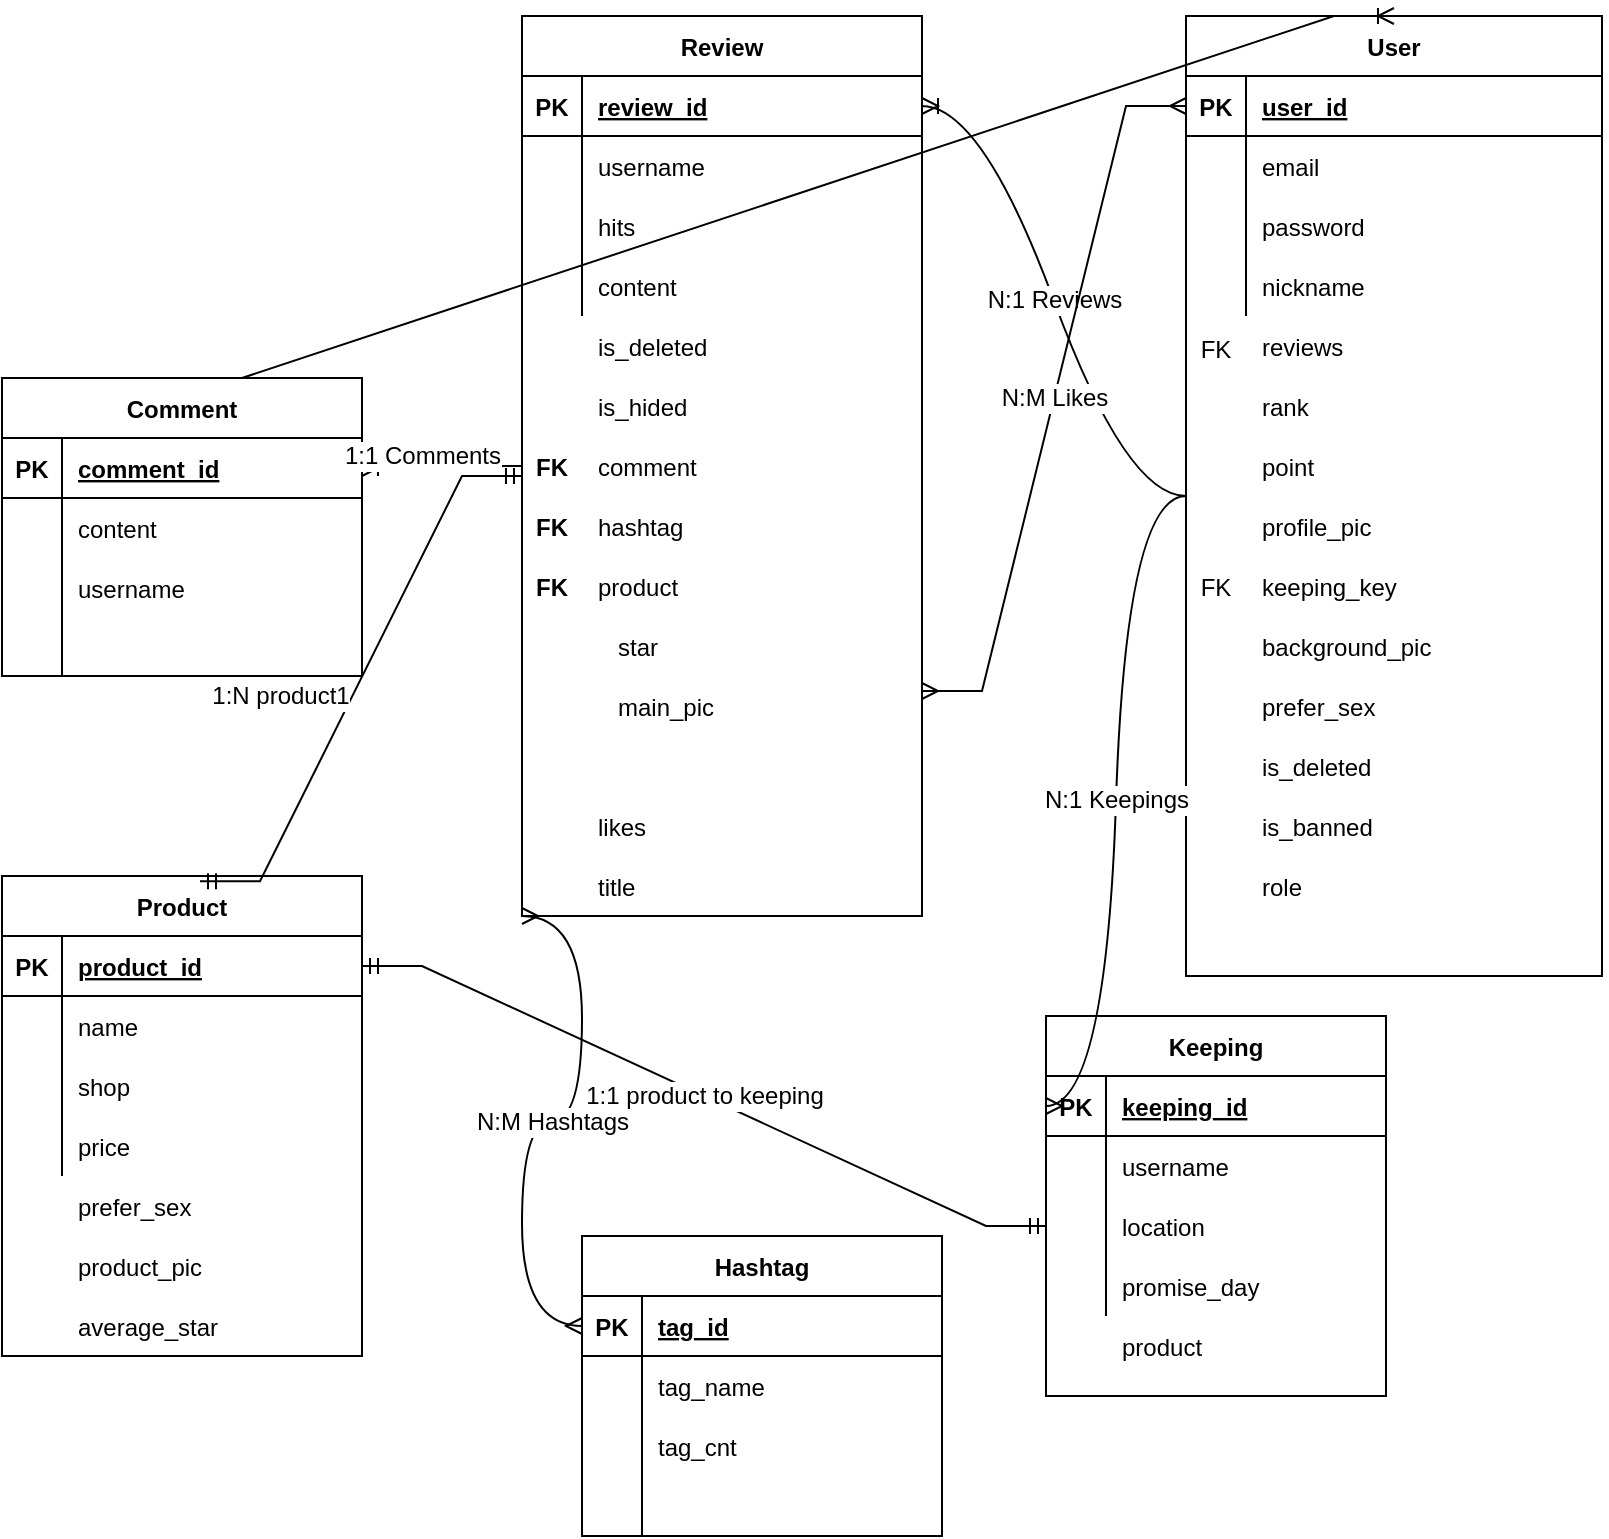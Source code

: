 <mxfile version="20.3.0" type="device"><diagram id="R2lEEEUBdFMjLlhIrx00" name="Page-1"><mxGraphModel dx="1257" dy="979" grid="1" gridSize="10" guides="1" tooltips="1" connect="1" arrows="1" fold="1" page="1" pageScale="1" pageWidth="850" pageHeight="1100" math="0" shadow="0" extFonts="Permanent Marker^https://fonts.googleapis.com/css?family=Permanent+Marker"><root><mxCell id="0"/><mxCell id="1" parent="0"/><mxCell id="jhBXk1g3K_tyxPMqDWU8-14" value="User" style="shape=table;startSize=30;container=1;collapsible=1;childLayout=tableLayout;fixedRows=1;rowLines=0;fontStyle=1;align=center;resizeLast=1;" parent="1" vertex="1"><mxGeometry x="622" y="80" width="208" height="480" as="geometry"/></mxCell><mxCell id="jhBXk1g3K_tyxPMqDWU8-15" value="" style="shape=tableRow;horizontal=0;startSize=0;swimlaneHead=0;swimlaneBody=0;fillColor=none;collapsible=0;dropTarget=0;points=[[0,0.5],[1,0.5]];portConstraint=eastwest;top=0;left=0;right=0;bottom=1;" parent="jhBXk1g3K_tyxPMqDWU8-14" vertex="1"><mxGeometry y="30" width="208" height="30" as="geometry"/></mxCell><mxCell id="jhBXk1g3K_tyxPMqDWU8-16" value="PK" style="shape=partialRectangle;connectable=0;fillColor=none;top=0;left=0;bottom=0;right=0;fontStyle=1;overflow=hidden;" parent="jhBXk1g3K_tyxPMqDWU8-15" vertex="1"><mxGeometry width="30" height="30" as="geometry"><mxRectangle width="30" height="30" as="alternateBounds"/></mxGeometry></mxCell><mxCell id="jhBXk1g3K_tyxPMqDWU8-17" value="user_id" style="shape=partialRectangle;connectable=0;fillColor=none;top=0;left=0;bottom=0;right=0;align=left;spacingLeft=6;fontStyle=5;overflow=hidden;" parent="jhBXk1g3K_tyxPMqDWU8-15" vertex="1"><mxGeometry x="30" width="178" height="30" as="geometry"><mxRectangle width="178" height="30" as="alternateBounds"/></mxGeometry></mxCell><mxCell id="jhBXk1g3K_tyxPMqDWU8-18" value="" style="shape=tableRow;horizontal=0;startSize=0;swimlaneHead=0;swimlaneBody=0;fillColor=none;collapsible=0;dropTarget=0;points=[[0,0.5],[1,0.5]];portConstraint=eastwest;top=0;left=0;right=0;bottom=0;" parent="jhBXk1g3K_tyxPMqDWU8-14" vertex="1"><mxGeometry y="60" width="208" height="30" as="geometry"/></mxCell><mxCell id="jhBXk1g3K_tyxPMqDWU8-19" value="" style="shape=partialRectangle;connectable=0;fillColor=none;top=0;left=0;bottom=0;right=0;editable=1;overflow=hidden;" parent="jhBXk1g3K_tyxPMqDWU8-18" vertex="1"><mxGeometry width="30" height="30" as="geometry"><mxRectangle width="30" height="30" as="alternateBounds"/></mxGeometry></mxCell><mxCell id="jhBXk1g3K_tyxPMqDWU8-20" value="email" style="shape=partialRectangle;connectable=0;fillColor=none;top=0;left=0;bottom=0;right=0;align=left;spacingLeft=6;overflow=hidden;" parent="jhBXk1g3K_tyxPMqDWU8-18" vertex="1"><mxGeometry x="30" width="178" height="30" as="geometry"><mxRectangle width="178" height="30" as="alternateBounds"/></mxGeometry></mxCell><mxCell id="jhBXk1g3K_tyxPMqDWU8-21" value="" style="shape=tableRow;horizontal=0;startSize=0;swimlaneHead=0;swimlaneBody=0;fillColor=none;collapsible=0;dropTarget=0;points=[[0,0.5],[1,0.5]];portConstraint=eastwest;top=0;left=0;right=0;bottom=0;" parent="jhBXk1g3K_tyxPMqDWU8-14" vertex="1"><mxGeometry y="90" width="208" height="30" as="geometry"/></mxCell><mxCell id="jhBXk1g3K_tyxPMqDWU8-22" value="" style="shape=partialRectangle;connectable=0;fillColor=none;top=0;left=0;bottom=0;right=0;editable=1;overflow=hidden;" parent="jhBXk1g3K_tyxPMqDWU8-21" vertex="1"><mxGeometry width="30" height="30" as="geometry"><mxRectangle width="30" height="30" as="alternateBounds"/></mxGeometry></mxCell><mxCell id="jhBXk1g3K_tyxPMqDWU8-23" value="password" style="shape=partialRectangle;connectable=0;fillColor=none;top=0;left=0;bottom=0;right=0;align=left;spacingLeft=6;overflow=hidden;" parent="jhBXk1g3K_tyxPMqDWU8-21" vertex="1"><mxGeometry x="30" width="178" height="30" as="geometry"><mxRectangle width="178" height="30" as="alternateBounds"/></mxGeometry></mxCell><mxCell id="jhBXk1g3K_tyxPMqDWU8-24" value="" style="shape=tableRow;horizontal=0;startSize=0;swimlaneHead=0;swimlaneBody=0;fillColor=none;collapsible=0;dropTarget=0;points=[[0,0.5],[1,0.5]];portConstraint=eastwest;top=0;left=0;right=0;bottom=0;" parent="jhBXk1g3K_tyxPMqDWU8-14" vertex="1"><mxGeometry y="120" width="208" height="30" as="geometry"/></mxCell><mxCell id="jhBXk1g3K_tyxPMqDWU8-25" value="" style="shape=partialRectangle;connectable=0;fillColor=none;top=0;left=0;bottom=0;right=0;editable=1;overflow=hidden;" parent="jhBXk1g3K_tyxPMqDWU8-24" vertex="1"><mxGeometry width="30" height="30" as="geometry"><mxRectangle width="30" height="30" as="alternateBounds"/></mxGeometry></mxCell><mxCell id="jhBXk1g3K_tyxPMqDWU8-26" value="nickname" style="shape=partialRectangle;connectable=0;fillColor=none;top=0;left=0;bottom=0;right=0;align=left;spacingLeft=6;overflow=hidden;" parent="jhBXk1g3K_tyxPMqDWU8-24" vertex="1"><mxGeometry x="30" width="178" height="30" as="geometry"><mxRectangle width="178" height="30" as="alternateBounds"/></mxGeometry></mxCell><mxCell id="jhBXk1g3K_tyxPMqDWU8-27" value="reviews" style="shape=partialRectangle;connectable=0;fillColor=none;top=0;left=0;bottom=0;right=0;align=left;spacingLeft=6;overflow=hidden;" parent="1" vertex="1"><mxGeometry x="652" y="230" width="180" height="30" as="geometry"><mxRectangle width="180" height="30" as="alternateBounds"/></mxGeometry></mxCell><mxCell id="jhBXk1g3K_tyxPMqDWU8-28" value="rank" style="shape=partialRectangle;connectable=0;fillColor=none;top=0;left=0;bottom=0;right=0;align=left;spacingLeft=6;overflow=hidden;" parent="1" vertex="1"><mxGeometry x="652" y="260" width="180" height="30" as="geometry"><mxRectangle width="180" height="30" as="alternateBounds"/></mxGeometry></mxCell><mxCell id="jhBXk1g3K_tyxPMqDWU8-29" value="point" style="shape=partialRectangle;connectable=0;fillColor=none;top=0;left=0;bottom=0;right=0;align=left;spacingLeft=6;overflow=hidden;" parent="1" vertex="1"><mxGeometry x="652" y="290" width="180" height="30" as="geometry"><mxRectangle width="180" height="30" as="alternateBounds"/></mxGeometry></mxCell><mxCell id="jhBXk1g3K_tyxPMqDWU8-30" value="profile_pic" style="shape=partialRectangle;connectable=0;fillColor=none;top=0;left=0;bottom=0;right=0;align=left;spacingLeft=6;overflow=hidden;" parent="1" vertex="1"><mxGeometry x="652" y="320" width="180" height="30" as="geometry"><mxRectangle width="180" height="30" as="alternateBounds"/></mxGeometry></mxCell><mxCell id="jhBXk1g3K_tyxPMqDWU8-31" value="keeping_key" style="shape=partialRectangle;connectable=0;fillColor=none;top=0;left=0;bottom=0;right=0;align=left;spacingLeft=6;overflow=hidden;" parent="1" vertex="1"><mxGeometry x="652" y="350" width="180" height="30" as="geometry"><mxRectangle width="180" height="30" as="alternateBounds"/></mxGeometry></mxCell><mxCell id="jhBXk1g3K_tyxPMqDWU8-32" value="FK" style="shape=partialRectangle;connectable=0;fillColor=none;top=0;left=0;bottom=0;right=0;editable=1;overflow=hidden;" parent="1" vertex="1"><mxGeometry x="622" y="231" width="30" height="30" as="geometry"><mxRectangle width="30" height="30" as="alternateBounds"/></mxGeometry></mxCell><mxCell id="jhBXk1g3K_tyxPMqDWU8-33" value="background_pic" style="shape=partialRectangle;connectable=0;fillColor=none;top=0;left=0;bottom=0;right=0;align=left;spacingLeft=6;overflow=hidden;" parent="1" vertex="1"><mxGeometry x="652" y="380" width="180" height="30" as="geometry"><mxRectangle width="180" height="30" as="alternateBounds"/></mxGeometry></mxCell><mxCell id="jhBXk1g3K_tyxPMqDWU8-34" value="FK" style="shape=partialRectangle;connectable=0;fillColor=none;top=0;left=0;bottom=0;right=0;editable=1;overflow=hidden;" parent="1" vertex="1"><mxGeometry x="622" y="350" width="30" height="30" as="geometry"><mxRectangle width="30" height="30" as="alternateBounds"/></mxGeometry></mxCell><mxCell id="jhBXk1g3K_tyxPMqDWU8-36" value="prefer_sex" style="shape=partialRectangle;connectable=0;fillColor=none;top=0;left=0;bottom=0;right=0;align=left;spacingLeft=6;overflow=hidden;" parent="1" vertex="1"><mxGeometry x="652" y="410" width="180" height="30" as="geometry"><mxRectangle width="180" height="30" as="alternateBounds"/></mxGeometry></mxCell><mxCell id="jhBXk1g3K_tyxPMqDWU8-39" value="Review" style="shape=table;startSize=30;container=1;collapsible=1;childLayout=tableLayout;fixedRows=1;rowLines=0;fontStyle=1;align=center;resizeLast=1;" parent="1" vertex="1"><mxGeometry x="290" y="80" width="200" height="450" as="geometry"/></mxCell><mxCell id="jhBXk1g3K_tyxPMqDWU8-40" value="" style="shape=tableRow;horizontal=0;startSize=0;swimlaneHead=0;swimlaneBody=0;fillColor=none;collapsible=0;dropTarget=0;points=[[0,0.5],[1,0.5]];portConstraint=eastwest;top=0;left=0;right=0;bottom=1;" parent="jhBXk1g3K_tyxPMqDWU8-39" vertex="1"><mxGeometry y="30" width="200" height="30" as="geometry"/></mxCell><mxCell id="jhBXk1g3K_tyxPMqDWU8-41" value="PK" style="shape=partialRectangle;connectable=0;fillColor=none;top=0;left=0;bottom=0;right=0;fontStyle=1;overflow=hidden;" parent="jhBXk1g3K_tyxPMqDWU8-40" vertex="1"><mxGeometry width="30" height="30" as="geometry"><mxRectangle width="30" height="30" as="alternateBounds"/></mxGeometry></mxCell><mxCell id="jhBXk1g3K_tyxPMqDWU8-42" value="review_id" style="shape=partialRectangle;connectable=0;fillColor=none;top=0;left=0;bottom=0;right=0;align=left;spacingLeft=6;fontStyle=5;overflow=hidden;" parent="jhBXk1g3K_tyxPMqDWU8-40" vertex="1"><mxGeometry x="30" width="170" height="30" as="geometry"><mxRectangle width="170" height="30" as="alternateBounds"/></mxGeometry></mxCell><mxCell id="jhBXk1g3K_tyxPMqDWU8-43" value="" style="shape=tableRow;horizontal=0;startSize=0;swimlaneHead=0;swimlaneBody=0;fillColor=none;collapsible=0;dropTarget=0;points=[[0,0.5],[1,0.5]];portConstraint=eastwest;top=0;left=0;right=0;bottom=0;" parent="jhBXk1g3K_tyxPMqDWU8-39" vertex="1"><mxGeometry y="60" width="200" height="30" as="geometry"/></mxCell><mxCell id="jhBXk1g3K_tyxPMqDWU8-44" value="" style="shape=partialRectangle;connectable=0;fillColor=none;top=0;left=0;bottom=0;right=0;editable=1;overflow=hidden;" parent="jhBXk1g3K_tyxPMqDWU8-43" vertex="1"><mxGeometry width="30" height="30" as="geometry"><mxRectangle width="30" height="30" as="alternateBounds"/></mxGeometry></mxCell><mxCell id="jhBXk1g3K_tyxPMqDWU8-45" value="username" style="shape=partialRectangle;connectable=0;fillColor=none;top=0;left=0;bottom=0;right=0;align=left;spacingLeft=6;overflow=hidden;" parent="jhBXk1g3K_tyxPMqDWU8-43" vertex="1"><mxGeometry x="30" width="170" height="30" as="geometry"><mxRectangle width="170" height="30" as="alternateBounds"/></mxGeometry></mxCell><mxCell id="jhBXk1g3K_tyxPMqDWU8-46" value="" style="shape=tableRow;horizontal=0;startSize=0;swimlaneHead=0;swimlaneBody=0;fillColor=none;collapsible=0;dropTarget=0;points=[[0,0.5],[1,0.5]];portConstraint=eastwest;top=0;left=0;right=0;bottom=0;" parent="jhBXk1g3K_tyxPMqDWU8-39" vertex="1"><mxGeometry y="90" width="200" height="30" as="geometry"/></mxCell><mxCell id="jhBXk1g3K_tyxPMqDWU8-47" value="" style="shape=partialRectangle;connectable=0;fillColor=none;top=0;left=0;bottom=0;right=0;editable=1;overflow=hidden;" parent="jhBXk1g3K_tyxPMqDWU8-46" vertex="1"><mxGeometry width="30" height="30" as="geometry"><mxRectangle width="30" height="30" as="alternateBounds"/></mxGeometry></mxCell><mxCell id="jhBXk1g3K_tyxPMqDWU8-48" value="hits" style="shape=partialRectangle;connectable=0;fillColor=none;top=0;left=0;bottom=0;right=0;align=left;spacingLeft=6;overflow=hidden;" parent="jhBXk1g3K_tyxPMqDWU8-46" vertex="1"><mxGeometry x="30" width="170" height="30" as="geometry"><mxRectangle width="170" height="30" as="alternateBounds"/></mxGeometry></mxCell><mxCell id="jhBXk1g3K_tyxPMqDWU8-49" value="" style="shape=tableRow;horizontal=0;startSize=0;swimlaneHead=0;swimlaneBody=0;fillColor=none;collapsible=0;dropTarget=0;points=[[0,0.5],[1,0.5]];portConstraint=eastwest;top=0;left=0;right=0;bottom=0;" parent="jhBXk1g3K_tyxPMqDWU8-39" vertex="1"><mxGeometry y="120" width="200" height="30" as="geometry"/></mxCell><mxCell id="jhBXk1g3K_tyxPMqDWU8-50" value="" style="shape=partialRectangle;connectable=0;fillColor=none;top=0;left=0;bottom=0;right=0;editable=1;overflow=hidden;" parent="jhBXk1g3K_tyxPMqDWU8-49" vertex="1"><mxGeometry width="30" height="30" as="geometry"><mxRectangle width="30" height="30" as="alternateBounds"/></mxGeometry></mxCell><mxCell id="jhBXk1g3K_tyxPMqDWU8-51" value="content" style="shape=partialRectangle;connectable=0;fillColor=none;top=0;left=0;bottom=0;right=0;align=left;spacingLeft=6;overflow=hidden;" parent="jhBXk1g3K_tyxPMqDWU8-49" vertex="1"><mxGeometry x="30" width="170" height="30" as="geometry"><mxRectangle width="170" height="30" as="alternateBounds"/></mxGeometry></mxCell><mxCell id="jhBXk1g3K_tyxPMqDWU8-52" value="is_deleted" style="shape=partialRectangle;connectable=0;fillColor=none;top=0;left=0;bottom=0;right=0;align=left;spacingLeft=6;overflow=hidden;" parent="1" vertex="1"><mxGeometry x="320" y="230" width="150" height="30" as="geometry"><mxRectangle width="150" height="30" as="alternateBounds"/></mxGeometry></mxCell><mxCell id="jhBXk1g3K_tyxPMqDWU8-53" value="is_deleted" style="shape=partialRectangle;connectable=0;fillColor=none;top=0;left=0;bottom=0;right=0;align=left;spacingLeft=6;overflow=hidden;" parent="1" vertex="1"><mxGeometry x="652" y="440" width="180" height="30" as="geometry"><mxRectangle width="180" height="30" as="alternateBounds"/></mxGeometry></mxCell><mxCell id="jhBXk1g3K_tyxPMqDWU8-54" value="is_hided" style="shape=partialRectangle;connectable=0;fillColor=none;top=0;left=0;bottom=0;right=0;align=left;spacingLeft=6;overflow=hidden;" parent="1" vertex="1"><mxGeometry x="320" y="260" width="150" height="30" as="geometry"><mxRectangle width="150" height="30" as="alternateBounds"/></mxGeometry></mxCell><mxCell id="jhBXk1g3K_tyxPMqDWU8-55" value="is_banned" style="shape=partialRectangle;connectable=0;fillColor=none;top=0;left=0;bottom=0;right=0;align=left;spacingLeft=6;overflow=hidden;" parent="1" vertex="1"><mxGeometry x="652" y="470" width="180" height="30" as="geometry"><mxRectangle width="180" height="30" as="alternateBounds"/></mxGeometry></mxCell><mxCell id="jhBXk1g3K_tyxPMqDWU8-56" value="comment" style="shape=partialRectangle;connectable=0;fillColor=none;top=0;left=0;bottom=0;right=0;align=left;spacingLeft=6;overflow=hidden;" parent="1" vertex="1"><mxGeometry x="320" y="290" width="150" height="30" as="geometry"><mxRectangle width="150" height="30" as="alternateBounds"/></mxGeometry></mxCell><mxCell id="jhBXk1g3K_tyxPMqDWU8-70" value="hashtag" style="shape=partialRectangle;connectable=0;fillColor=none;top=0;left=0;bottom=0;right=0;align=left;spacingLeft=6;overflow=hidden;" parent="1" vertex="1"><mxGeometry x="320" y="320" width="150" height="30" as="geometry"><mxRectangle width="150" height="30" as="alternateBounds"/></mxGeometry></mxCell><mxCell id="jhBXk1g3K_tyxPMqDWU8-84" value="FK" style="shape=partialRectangle;connectable=0;fillColor=none;top=0;left=0;bottom=0;right=0;fontStyle=1;overflow=hidden;" parent="1" vertex="1"><mxGeometry x="290" y="290" width="30" height="30" as="geometry"><mxRectangle width="30" height="30" as="alternateBounds"/></mxGeometry></mxCell><mxCell id="jhBXk1g3K_tyxPMqDWU8-85" value="FK" style="shape=partialRectangle;connectable=0;fillColor=none;top=0;left=0;bottom=0;right=0;fontStyle=1;overflow=hidden;" parent="1" vertex="1"><mxGeometry x="290" y="320" width="30" height="30" as="geometry"><mxRectangle width="30" height="30" as="alternateBounds"/></mxGeometry></mxCell><mxCell id="jhBXk1g3K_tyxPMqDWU8-86" value="Hashtag" style="shape=table;startSize=30;container=1;collapsible=1;childLayout=tableLayout;fixedRows=1;rowLines=0;fontStyle=1;align=center;resizeLast=1;" parent="1" vertex="1"><mxGeometry x="320" y="690" width="180" height="150" as="geometry"/></mxCell><mxCell id="jhBXk1g3K_tyxPMqDWU8-87" value="" style="shape=tableRow;horizontal=0;startSize=0;swimlaneHead=0;swimlaneBody=0;fillColor=none;collapsible=0;dropTarget=0;points=[[0,0.5],[1,0.5]];portConstraint=eastwest;top=0;left=0;right=0;bottom=1;" parent="jhBXk1g3K_tyxPMqDWU8-86" vertex="1"><mxGeometry y="30" width="180" height="30" as="geometry"/></mxCell><mxCell id="jhBXk1g3K_tyxPMqDWU8-88" value="PK" style="shape=partialRectangle;connectable=0;fillColor=none;top=0;left=0;bottom=0;right=0;fontStyle=1;overflow=hidden;" parent="jhBXk1g3K_tyxPMqDWU8-87" vertex="1"><mxGeometry width="30" height="30" as="geometry"><mxRectangle width="30" height="30" as="alternateBounds"/></mxGeometry></mxCell><mxCell id="jhBXk1g3K_tyxPMqDWU8-89" value="tag_id" style="shape=partialRectangle;connectable=0;fillColor=none;top=0;left=0;bottom=0;right=0;align=left;spacingLeft=6;fontStyle=5;overflow=hidden;" parent="jhBXk1g3K_tyxPMqDWU8-87" vertex="1"><mxGeometry x="30" width="150" height="30" as="geometry"><mxRectangle width="150" height="30" as="alternateBounds"/></mxGeometry></mxCell><mxCell id="jhBXk1g3K_tyxPMqDWU8-90" value="" style="shape=tableRow;horizontal=0;startSize=0;swimlaneHead=0;swimlaneBody=0;fillColor=none;collapsible=0;dropTarget=0;points=[[0,0.5],[1,0.5]];portConstraint=eastwest;top=0;left=0;right=0;bottom=0;" parent="jhBXk1g3K_tyxPMqDWU8-86" vertex="1"><mxGeometry y="60" width="180" height="30" as="geometry"/></mxCell><mxCell id="jhBXk1g3K_tyxPMqDWU8-91" value="" style="shape=partialRectangle;connectable=0;fillColor=none;top=0;left=0;bottom=0;right=0;editable=1;overflow=hidden;" parent="jhBXk1g3K_tyxPMqDWU8-90" vertex="1"><mxGeometry width="30" height="30" as="geometry"><mxRectangle width="30" height="30" as="alternateBounds"/></mxGeometry></mxCell><mxCell id="jhBXk1g3K_tyxPMqDWU8-92" value="tag_name" style="shape=partialRectangle;connectable=0;fillColor=none;top=0;left=0;bottom=0;right=0;align=left;spacingLeft=6;overflow=hidden;" parent="jhBXk1g3K_tyxPMqDWU8-90" vertex="1"><mxGeometry x="30" width="150" height="30" as="geometry"><mxRectangle width="150" height="30" as="alternateBounds"/></mxGeometry></mxCell><mxCell id="jhBXk1g3K_tyxPMqDWU8-93" value="" style="shape=tableRow;horizontal=0;startSize=0;swimlaneHead=0;swimlaneBody=0;fillColor=none;collapsible=0;dropTarget=0;points=[[0,0.5],[1,0.5]];portConstraint=eastwest;top=0;left=0;right=0;bottom=0;" parent="jhBXk1g3K_tyxPMqDWU8-86" vertex="1"><mxGeometry y="90" width="180" height="30" as="geometry"/></mxCell><mxCell id="jhBXk1g3K_tyxPMqDWU8-94" value="" style="shape=partialRectangle;connectable=0;fillColor=none;top=0;left=0;bottom=0;right=0;editable=1;overflow=hidden;" parent="jhBXk1g3K_tyxPMqDWU8-93" vertex="1"><mxGeometry width="30" height="30" as="geometry"><mxRectangle width="30" height="30" as="alternateBounds"/></mxGeometry></mxCell><mxCell id="jhBXk1g3K_tyxPMqDWU8-95" value="tag_cnt" style="shape=partialRectangle;connectable=0;fillColor=none;top=0;left=0;bottom=0;right=0;align=left;spacingLeft=6;overflow=hidden;" parent="jhBXk1g3K_tyxPMqDWU8-93" vertex="1"><mxGeometry x="30" width="150" height="30" as="geometry"><mxRectangle width="150" height="30" as="alternateBounds"/></mxGeometry></mxCell><mxCell id="jhBXk1g3K_tyxPMqDWU8-96" value="" style="shape=tableRow;horizontal=0;startSize=0;swimlaneHead=0;swimlaneBody=0;fillColor=none;collapsible=0;dropTarget=0;points=[[0,0.5],[1,0.5]];portConstraint=eastwest;top=0;left=0;right=0;bottom=0;" parent="jhBXk1g3K_tyxPMqDWU8-86" vertex="1"><mxGeometry y="120" width="180" height="30" as="geometry"/></mxCell><mxCell id="jhBXk1g3K_tyxPMqDWU8-97" value="" style="shape=partialRectangle;connectable=0;fillColor=none;top=0;left=0;bottom=0;right=0;editable=1;overflow=hidden;" parent="jhBXk1g3K_tyxPMqDWU8-96" vertex="1"><mxGeometry width="30" height="30" as="geometry"><mxRectangle width="30" height="30" as="alternateBounds"/></mxGeometry></mxCell><mxCell id="jhBXk1g3K_tyxPMqDWU8-98" value="" style="shape=partialRectangle;connectable=0;fillColor=none;top=0;left=0;bottom=0;right=0;align=left;spacingLeft=6;overflow=hidden;" parent="jhBXk1g3K_tyxPMqDWU8-96" vertex="1"><mxGeometry x="30" width="150" height="30" as="geometry"><mxRectangle width="150" height="30" as="alternateBounds"/></mxGeometry></mxCell><mxCell id="jhBXk1g3K_tyxPMqDWU8-99" value="Comment" style="shape=table;startSize=30;container=1;collapsible=1;childLayout=tableLayout;fixedRows=1;rowLines=0;fontStyle=1;align=center;resizeLast=1;" parent="1" vertex="1"><mxGeometry x="30" y="261" width="180" height="149" as="geometry"/></mxCell><mxCell id="jhBXk1g3K_tyxPMqDWU8-100" value="" style="shape=tableRow;horizontal=0;startSize=0;swimlaneHead=0;swimlaneBody=0;fillColor=none;collapsible=0;dropTarget=0;points=[[0,0.5],[1,0.5]];portConstraint=eastwest;top=0;left=0;right=0;bottom=1;" parent="jhBXk1g3K_tyxPMqDWU8-99" vertex="1"><mxGeometry y="30" width="180" height="30" as="geometry"/></mxCell><mxCell id="jhBXk1g3K_tyxPMqDWU8-101" value="PK" style="shape=partialRectangle;connectable=0;fillColor=none;top=0;left=0;bottom=0;right=0;fontStyle=1;overflow=hidden;" parent="jhBXk1g3K_tyxPMqDWU8-100" vertex="1"><mxGeometry width="30" height="30" as="geometry"><mxRectangle width="30" height="30" as="alternateBounds"/></mxGeometry></mxCell><mxCell id="jhBXk1g3K_tyxPMqDWU8-102" value="comment_id" style="shape=partialRectangle;connectable=0;fillColor=none;top=0;left=0;bottom=0;right=0;align=left;spacingLeft=6;fontStyle=5;overflow=hidden;" parent="jhBXk1g3K_tyxPMqDWU8-100" vertex="1"><mxGeometry x="30" width="150" height="30" as="geometry"><mxRectangle width="150" height="30" as="alternateBounds"/></mxGeometry></mxCell><mxCell id="jhBXk1g3K_tyxPMqDWU8-103" value="" style="shape=tableRow;horizontal=0;startSize=0;swimlaneHead=0;swimlaneBody=0;fillColor=none;collapsible=0;dropTarget=0;points=[[0,0.5],[1,0.5]];portConstraint=eastwest;top=0;left=0;right=0;bottom=0;" parent="jhBXk1g3K_tyxPMqDWU8-99" vertex="1"><mxGeometry y="60" width="180" height="30" as="geometry"/></mxCell><mxCell id="jhBXk1g3K_tyxPMqDWU8-104" value="" style="shape=partialRectangle;connectable=0;fillColor=none;top=0;left=0;bottom=0;right=0;editable=1;overflow=hidden;" parent="jhBXk1g3K_tyxPMqDWU8-103" vertex="1"><mxGeometry width="30" height="30" as="geometry"><mxRectangle width="30" height="30" as="alternateBounds"/></mxGeometry></mxCell><mxCell id="jhBXk1g3K_tyxPMqDWU8-105" value="content" style="shape=partialRectangle;connectable=0;fillColor=none;top=0;left=0;bottom=0;right=0;align=left;spacingLeft=6;overflow=hidden;" parent="jhBXk1g3K_tyxPMqDWU8-103" vertex="1"><mxGeometry x="30" width="150" height="30" as="geometry"><mxRectangle width="150" height="30" as="alternateBounds"/></mxGeometry></mxCell><mxCell id="jhBXk1g3K_tyxPMqDWU8-106" value="" style="shape=tableRow;horizontal=0;startSize=0;swimlaneHead=0;swimlaneBody=0;fillColor=none;collapsible=0;dropTarget=0;points=[[0,0.5],[1,0.5]];portConstraint=eastwest;top=0;left=0;right=0;bottom=0;" parent="jhBXk1g3K_tyxPMqDWU8-99" vertex="1"><mxGeometry y="90" width="180" height="30" as="geometry"/></mxCell><mxCell id="jhBXk1g3K_tyxPMqDWU8-107" value="" style="shape=partialRectangle;connectable=0;fillColor=none;top=0;left=0;bottom=0;right=0;editable=1;overflow=hidden;" parent="jhBXk1g3K_tyxPMqDWU8-106" vertex="1"><mxGeometry width="30" height="30" as="geometry"><mxRectangle width="30" height="30" as="alternateBounds"/></mxGeometry></mxCell><mxCell id="jhBXk1g3K_tyxPMqDWU8-108" value="username" style="shape=partialRectangle;connectable=0;fillColor=none;top=0;left=0;bottom=0;right=0;align=left;spacingLeft=6;overflow=hidden;" parent="jhBXk1g3K_tyxPMqDWU8-106" vertex="1"><mxGeometry x="30" width="150" height="30" as="geometry"><mxRectangle width="150" height="30" as="alternateBounds"/></mxGeometry></mxCell><mxCell id="jhBXk1g3K_tyxPMqDWU8-109" value="" style="shape=tableRow;horizontal=0;startSize=0;swimlaneHead=0;swimlaneBody=0;fillColor=none;collapsible=0;dropTarget=0;points=[[0,0.5],[1,0.5]];portConstraint=eastwest;top=0;left=0;right=0;bottom=0;" parent="jhBXk1g3K_tyxPMqDWU8-99" vertex="1"><mxGeometry y="120" width="180" height="29" as="geometry"/></mxCell><mxCell id="jhBXk1g3K_tyxPMqDWU8-110" value="" style="shape=partialRectangle;connectable=0;fillColor=none;top=0;left=0;bottom=0;right=0;editable=1;overflow=hidden;" parent="jhBXk1g3K_tyxPMqDWU8-109" vertex="1"><mxGeometry width="30" height="29" as="geometry"><mxRectangle width="30" height="29" as="alternateBounds"/></mxGeometry></mxCell><mxCell id="jhBXk1g3K_tyxPMqDWU8-111" value="" style="shape=partialRectangle;connectable=0;fillColor=none;top=0;left=0;bottom=0;right=0;align=left;spacingLeft=6;overflow=hidden;" parent="jhBXk1g3K_tyxPMqDWU8-109" vertex="1"><mxGeometry x="30" width="150" height="29" as="geometry"><mxRectangle width="150" height="29" as="alternateBounds"/></mxGeometry></mxCell><mxCell id="jhBXk1g3K_tyxPMqDWU8-129" value="Keeping" style="shape=table;startSize=30;container=1;collapsible=1;childLayout=tableLayout;fixedRows=1;rowLines=0;fontStyle=1;align=center;resizeLast=1;" parent="1" vertex="1"><mxGeometry x="552" y="580" width="170" height="190" as="geometry"/></mxCell><mxCell id="jhBXk1g3K_tyxPMqDWU8-130" value="" style="shape=tableRow;horizontal=0;startSize=0;swimlaneHead=0;swimlaneBody=0;fillColor=none;collapsible=0;dropTarget=0;points=[[0,0.5],[1,0.5]];portConstraint=eastwest;top=0;left=0;right=0;bottom=1;" parent="jhBXk1g3K_tyxPMqDWU8-129" vertex="1"><mxGeometry y="30" width="170" height="30" as="geometry"/></mxCell><mxCell id="jhBXk1g3K_tyxPMqDWU8-131" value="PK" style="shape=partialRectangle;connectable=0;fillColor=none;top=0;left=0;bottom=0;right=0;fontStyle=1;overflow=hidden;" parent="jhBXk1g3K_tyxPMqDWU8-130" vertex="1"><mxGeometry width="30" height="30" as="geometry"><mxRectangle width="30" height="30" as="alternateBounds"/></mxGeometry></mxCell><mxCell id="jhBXk1g3K_tyxPMqDWU8-132" value="keeping_id" style="shape=partialRectangle;connectable=0;fillColor=none;top=0;left=0;bottom=0;right=0;align=left;spacingLeft=6;fontStyle=5;overflow=hidden;" parent="jhBXk1g3K_tyxPMqDWU8-130" vertex="1"><mxGeometry x="30" width="140" height="30" as="geometry"><mxRectangle width="140" height="30" as="alternateBounds"/></mxGeometry></mxCell><mxCell id="jhBXk1g3K_tyxPMqDWU8-133" value="" style="shape=tableRow;horizontal=0;startSize=0;swimlaneHead=0;swimlaneBody=0;fillColor=none;collapsible=0;dropTarget=0;points=[[0,0.5],[1,0.5]];portConstraint=eastwest;top=0;left=0;right=0;bottom=0;" parent="jhBXk1g3K_tyxPMqDWU8-129" vertex="1"><mxGeometry y="60" width="170" height="30" as="geometry"/></mxCell><mxCell id="jhBXk1g3K_tyxPMqDWU8-134" value="" style="shape=partialRectangle;connectable=0;fillColor=none;top=0;left=0;bottom=0;right=0;editable=1;overflow=hidden;" parent="jhBXk1g3K_tyxPMqDWU8-133" vertex="1"><mxGeometry width="30" height="30" as="geometry"><mxRectangle width="30" height="30" as="alternateBounds"/></mxGeometry></mxCell><mxCell id="jhBXk1g3K_tyxPMqDWU8-135" value="username" style="shape=partialRectangle;connectable=0;fillColor=none;top=0;left=0;bottom=0;right=0;align=left;spacingLeft=6;overflow=hidden;" parent="jhBXk1g3K_tyxPMqDWU8-133" vertex="1"><mxGeometry x="30" width="140" height="30" as="geometry"><mxRectangle width="140" height="30" as="alternateBounds"/></mxGeometry></mxCell><mxCell id="jhBXk1g3K_tyxPMqDWU8-136" value="" style="shape=tableRow;horizontal=0;startSize=0;swimlaneHead=0;swimlaneBody=0;fillColor=none;collapsible=0;dropTarget=0;points=[[0,0.5],[1,0.5]];portConstraint=eastwest;top=0;left=0;right=0;bottom=0;" parent="jhBXk1g3K_tyxPMqDWU8-129" vertex="1"><mxGeometry y="90" width="170" height="30" as="geometry"/></mxCell><mxCell id="jhBXk1g3K_tyxPMqDWU8-137" value="" style="shape=partialRectangle;connectable=0;fillColor=none;top=0;left=0;bottom=0;right=0;editable=1;overflow=hidden;" parent="jhBXk1g3K_tyxPMqDWU8-136" vertex="1"><mxGeometry width="30" height="30" as="geometry"><mxRectangle width="30" height="30" as="alternateBounds"/></mxGeometry></mxCell><mxCell id="jhBXk1g3K_tyxPMqDWU8-138" value="location" style="shape=partialRectangle;connectable=0;fillColor=none;top=0;left=0;bottom=0;right=0;align=left;spacingLeft=6;overflow=hidden;" parent="jhBXk1g3K_tyxPMqDWU8-136" vertex="1"><mxGeometry x="30" width="140" height="30" as="geometry"><mxRectangle width="140" height="30" as="alternateBounds"/></mxGeometry></mxCell><mxCell id="jhBXk1g3K_tyxPMqDWU8-139" value="" style="shape=tableRow;horizontal=0;startSize=0;swimlaneHead=0;swimlaneBody=0;fillColor=none;collapsible=0;dropTarget=0;points=[[0,0.5],[1,0.5]];portConstraint=eastwest;top=0;left=0;right=0;bottom=0;" parent="jhBXk1g3K_tyxPMqDWU8-129" vertex="1"><mxGeometry y="120" width="170" height="30" as="geometry"/></mxCell><mxCell id="jhBXk1g3K_tyxPMqDWU8-140" value="" style="shape=partialRectangle;connectable=0;fillColor=none;top=0;left=0;bottom=0;right=0;editable=1;overflow=hidden;" parent="jhBXk1g3K_tyxPMqDWU8-139" vertex="1"><mxGeometry width="30" height="30" as="geometry"><mxRectangle width="30" height="30" as="alternateBounds"/></mxGeometry></mxCell><mxCell id="jhBXk1g3K_tyxPMqDWU8-141" value="promise_day" style="shape=partialRectangle;connectable=0;fillColor=none;top=0;left=0;bottom=0;right=0;align=left;spacingLeft=6;overflow=hidden;" parent="jhBXk1g3K_tyxPMqDWU8-139" vertex="1"><mxGeometry x="30" width="140" height="30" as="geometry"><mxRectangle width="140" height="30" as="alternateBounds"/></mxGeometry></mxCell><mxCell id="jhBXk1g3K_tyxPMqDWU8-142" value="product" style="shape=partialRectangle;connectable=0;fillColor=none;top=0;left=0;bottom=0;right=0;align=left;spacingLeft=6;overflow=hidden;" parent="1" vertex="1"><mxGeometry x="582" y="730" width="140" height="30" as="geometry"><mxRectangle width="140" height="30" as="alternateBounds"/></mxGeometry></mxCell><mxCell id="HcYw4RrIfIIqY4QTzHsg-4" value="N:1 Reviews" style="edgeStyle=entityRelationEdgeStyle;fontSize=12;html=1;endArrow=ERoneToMany;rounded=0;curved=1;elbow=vertical;exitX=0;exitY=0.5;exitDx=0;exitDy=0;" parent="1" source="jhBXk1g3K_tyxPMqDWU8-14" target="jhBXk1g3K_tyxPMqDWU8-40" edge="1"><mxGeometry width="100" height="100" relative="1" as="geometry"><mxPoint x="570" y="250" as="sourcePoint"/><mxPoint x="610" y="161" as="targetPoint"/></mxGeometry></mxCell><mxCell id="HcYw4RrIfIIqY4QTzHsg-5" value="N:1 Keepings" style="edgeStyle=entityRelationEdgeStyle;fontSize=12;html=1;endArrow=ERoneToMany;rounded=0;curved=1;elbow=vertical;entryX=0;entryY=0.5;entryDx=0;entryDy=0;exitX=0;exitY=0.5;exitDx=0;exitDy=0;" parent="1" source="jhBXk1g3K_tyxPMqDWU8-14" target="jhBXk1g3K_tyxPMqDWU8-130" edge="1"><mxGeometry width="100" height="100" relative="1" as="geometry"><mxPoint x="510" y="490" as="sourcePoint"/><mxPoint x="610" y="390" as="targetPoint"/></mxGeometry></mxCell><mxCell id="HcYw4RrIfIIqY4QTzHsg-6" value="1:1 Comments" style="edgeStyle=entityRelationEdgeStyle;fontSize=12;html=1;endArrow=ERoneToMany;rounded=0;curved=1;elbow=vertical;exitX=0;exitY=0.5;exitDx=0;exitDy=0;entryX=1;entryY=0.5;entryDx=0;entryDy=0;" parent="1" source="jhBXk1g3K_tyxPMqDWU8-39" target="jhBXk1g3K_tyxPMqDWU8-100" edge="1"><mxGeometry x="0.243" y="-6" width="100" height="100" relative="1" as="geometry"><mxPoint x="120" y="210" as="sourcePoint"/><mxPoint x="220" y="110" as="targetPoint"/><mxPoint as="offset"/></mxGeometry></mxCell><mxCell id="HcYw4RrIfIIqY4QTzHsg-7" value="N:M Hashtags" style="edgeStyle=entityRelationEdgeStyle;fontSize=12;html=1;endArrow=ERmany;startArrow=ERmany;rounded=0;curved=1;elbow=vertical;entryX=0;entryY=1;entryDx=0;entryDy=0;exitX=0;exitY=0.5;exitDx=0;exitDy=0;" parent="1" source="jhBXk1g3K_tyxPMqDWU8-87" target="jhBXk1g3K_tyxPMqDWU8-39" edge="1"><mxGeometry width="100" height="100" relative="1" as="geometry"><mxPoint x="210" y="760" as="sourcePoint"/><mxPoint x="290" y="670" as="targetPoint"/></mxGeometry></mxCell><mxCell id="qftQEa_WmYcHpeA426JI-1" value="role" style="shape=partialRectangle;connectable=0;fillColor=none;top=0;left=0;bottom=0;right=0;align=left;spacingLeft=6;overflow=hidden;" parent="1" vertex="1"><mxGeometry x="652" y="500" width="180" height="30" as="geometry"><mxRectangle width="180" height="30" as="alternateBounds"/></mxGeometry></mxCell><mxCell id="qftQEa_WmYcHpeA426JI-2" value="likes" style="shape=partialRectangle;connectable=0;fillColor=none;top=0;left=0;bottom=0;right=0;align=left;spacingLeft=6;overflow=hidden;" parent="1" vertex="1"><mxGeometry x="320" y="470" width="150" height="30" as="geometry"><mxRectangle width="150" height="30" as="alternateBounds"/></mxGeometry></mxCell><mxCell id="qftQEa_WmYcHpeA426JI-3" value="title" style="shape=partialRectangle;connectable=0;fillColor=none;top=0;left=0;bottom=0;right=0;align=left;spacingLeft=6;overflow=hidden;" parent="1" vertex="1"><mxGeometry x="320" y="500" width="150" height="30" as="geometry"><mxRectangle width="150" height="30" as="alternateBounds"/></mxGeometry></mxCell><mxCell id="qftQEa_WmYcHpeA426JI-5" value="Product" style="shape=table;startSize=30;container=1;collapsible=1;childLayout=tableLayout;fixedRows=1;rowLines=0;fontStyle=1;align=center;resizeLast=1;" parent="1" vertex="1"><mxGeometry x="30" y="510" width="180" height="240" as="geometry"/></mxCell><mxCell id="qftQEa_WmYcHpeA426JI-6" value="" style="shape=tableRow;horizontal=0;startSize=0;swimlaneHead=0;swimlaneBody=0;fillColor=none;collapsible=0;dropTarget=0;points=[[0,0.5],[1,0.5]];portConstraint=eastwest;top=0;left=0;right=0;bottom=1;" parent="qftQEa_WmYcHpeA426JI-5" vertex="1"><mxGeometry y="30" width="180" height="30" as="geometry"/></mxCell><mxCell id="qftQEa_WmYcHpeA426JI-7" value="PK" style="shape=partialRectangle;connectable=0;fillColor=none;top=0;left=0;bottom=0;right=0;fontStyle=1;overflow=hidden;" parent="qftQEa_WmYcHpeA426JI-6" vertex="1"><mxGeometry width="30" height="30" as="geometry"><mxRectangle width="30" height="30" as="alternateBounds"/></mxGeometry></mxCell><mxCell id="qftQEa_WmYcHpeA426JI-8" value="product_id" style="shape=partialRectangle;connectable=0;fillColor=none;top=0;left=0;bottom=0;right=0;align=left;spacingLeft=6;fontStyle=5;overflow=hidden;" parent="qftQEa_WmYcHpeA426JI-6" vertex="1"><mxGeometry x="30" width="150" height="30" as="geometry"><mxRectangle width="150" height="30" as="alternateBounds"/></mxGeometry></mxCell><mxCell id="qftQEa_WmYcHpeA426JI-9" value="" style="shape=tableRow;horizontal=0;startSize=0;swimlaneHead=0;swimlaneBody=0;fillColor=none;collapsible=0;dropTarget=0;points=[[0,0.5],[1,0.5]];portConstraint=eastwest;top=0;left=0;right=0;bottom=0;" parent="qftQEa_WmYcHpeA426JI-5" vertex="1"><mxGeometry y="60" width="180" height="30" as="geometry"/></mxCell><mxCell id="qftQEa_WmYcHpeA426JI-10" value="" style="shape=partialRectangle;connectable=0;fillColor=none;top=0;left=0;bottom=0;right=0;editable=1;overflow=hidden;" parent="qftQEa_WmYcHpeA426JI-9" vertex="1"><mxGeometry width="30" height="30" as="geometry"><mxRectangle width="30" height="30" as="alternateBounds"/></mxGeometry></mxCell><mxCell id="qftQEa_WmYcHpeA426JI-11" value="" style="shape=partialRectangle;connectable=0;fillColor=none;top=0;left=0;bottom=0;right=0;align=left;spacingLeft=6;overflow=hidden;" parent="qftQEa_WmYcHpeA426JI-9" vertex="1"><mxGeometry x="30" width="150" height="30" as="geometry"><mxRectangle width="150" height="30" as="alternateBounds"/></mxGeometry></mxCell><mxCell id="qftQEa_WmYcHpeA426JI-12" value="" style="shape=tableRow;horizontal=0;startSize=0;swimlaneHead=0;swimlaneBody=0;fillColor=none;collapsible=0;dropTarget=0;points=[[0,0.5],[1,0.5]];portConstraint=eastwest;top=0;left=0;right=0;bottom=0;" parent="qftQEa_WmYcHpeA426JI-5" vertex="1"><mxGeometry y="90" width="180" height="30" as="geometry"/></mxCell><mxCell id="qftQEa_WmYcHpeA426JI-13" value="" style="shape=partialRectangle;connectable=0;fillColor=none;top=0;left=0;bottom=0;right=0;editable=1;overflow=hidden;" parent="qftQEa_WmYcHpeA426JI-12" vertex="1"><mxGeometry width="30" height="30" as="geometry"><mxRectangle width="30" height="30" as="alternateBounds"/></mxGeometry></mxCell><mxCell id="qftQEa_WmYcHpeA426JI-14" value="" style="shape=partialRectangle;connectable=0;fillColor=none;top=0;left=0;bottom=0;right=0;align=left;spacingLeft=6;overflow=hidden;" parent="qftQEa_WmYcHpeA426JI-12" vertex="1"><mxGeometry x="30" width="150" height="30" as="geometry"><mxRectangle width="150" height="30" as="alternateBounds"/></mxGeometry></mxCell><mxCell id="qftQEa_WmYcHpeA426JI-15" value="" style="shape=tableRow;horizontal=0;startSize=0;swimlaneHead=0;swimlaneBody=0;fillColor=none;collapsible=0;dropTarget=0;points=[[0,0.5],[1,0.5]];portConstraint=eastwest;top=0;left=0;right=0;bottom=0;" parent="qftQEa_WmYcHpeA426JI-5" vertex="1"><mxGeometry y="120" width="180" height="30" as="geometry"/></mxCell><mxCell id="qftQEa_WmYcHpeA426JI-16" value="" style="shape=partialRectangle;connectable=0;fillColor=none;top=0;left=0;bottom=0;right=0;editable=1;overflow=hidden;" parent="qftQEa_WmYcHpeA426JI-15" vertex="1"><mxGeometry width="30" height="30" as="geometry"><mxRectangle width="30" height="30" as="alternateBounds"/></mxGeometry></mxCell><mxCell id="qftQEa_WmYcHpeA426JI-17" value="" style="shape=partialRectangle;connectable=0;fillColor=none;top=0;left=0;bottom=0;right=0;align=left;spacingLeft=6;overflow=hidden;" parent="qftQEa_WmYcHpeA426JI-15" vertex="1"><mxGeometry x="30" width="150" height="30" as="geometry"><mxRectangle width="150" height="30" as="alternateBounds"/></mxGeometry></mxCell><mxCell id="qftQEa_WmYcHpeA426JI-18" value="name" style="shape=partialRectangle;connectable=0;fillColor=none;top=0;left=0;bottom=0;right=0;align=left;spacingLeft=6;overflow=hidden;" parent="1" vertex="1"><mxGeometry x="60" y="570" width="150" height="30" as="geometry"><mxRectangle width="150" height="30" as="alternateBounds"/></mxGeometry></mxCell><mxCell id="qftQEa_WmYcHpeA426JI-19" value="shop" style="shape=partialRectangle;connectable=0;fillColor=none;top=0;left=0;bottom=0;right=0;align=left;spacingLeft=6;overflow=hidden;" parent="1" vertex="1"><mxGeometry x="60" y="600" width="150" height="30" as="geometry"><mxRectangle width="150" height="30" as="alternateBounds"/></mxGeometry></mxCell><mxCell id="qftQEa_WmYcHpeA426JI-20" value="price" style="shape=partialRectangle;connectable=0;fillColor=none;top=0;left=0;bottom=0;right=0;align=left;spacingLeft=6;overflow=hidden;" parent="1" vertex="1"><mxGeometry x="60" y="630" width="150" height="30" as="geometry"><mxRectangle width="150" height="30" as="alternateBounds"/></mxGeometry></mxCell><mxCell id="qftQEa_WmYcHpeA426JI-21" value="prefer_sex" style="shape=partialRectangle;connectable=0;fillColor=none;top=0;left=0;bottom=0;right=0;align=left;spacingLeft=6;overflow=hidden;" parent="1" vertex="1"><mxGeometry x="60" y="660" width="150" height="30" as="geometry"><mxRectangle width="150" height="30" as="alternateBounds"/></mxGeometry></mxCell><mxCell id="qftQEa_WmYcHpeA426JI-22" value="product" style="shape=partialRectangle;connectable=0;fillColor=none;top=0;left=0;bottom=0;right=0;align=left;spacingLeft=6;overflow=hidden;" parent="1" vertex="1"><mxGeometry x="320" y="350" width="150" height="30" as="geometry"><mxRectangle width="150" height="30" as="alternateBounds"/></mxGeometry></mxCell><mxCell id="qftQEa_WmYcHpeA426JI-23" value="FK" style="shape=partialRectangle;connectable=0;fillColor=none;top=0;left=0;bottom=0;right=0;fontStyle=1;overflow=hidden;" parent="1" vertex="1"><mxGeometry x="290" y="350" width="30" height="30" as="geometry"><mxRectangle width="30" height="30" as="alternateBounds"/></mxGeometry></mxCell><mxCell id="qftQEa_WmYcHpeA426JI-24" value="1:N product1" style="edgeStyle=entityRelationEdgeStyle;fontSize=12;html=1;endArrow=ERmandOne;startArrow=ERmandOne;rounded=0;exitX=0.55;exitY=0.011;exitDx=0;exitDy=0;exitPerimeter=0;" parent="1" source="qftQEa_WmYcHpeA426JI-5" edge="1"><mxGeometry x="-0.179" y="31" width="100" height="100" relative="1" as="geometry"><mxPoint x="130" y="550" as="sourcePoint"/><mxPoint x="290" y="310" as="targetPoint"/><mxPoint x="-1" as="offset"/></mxGeometry></mxCell><mxCell id="qftQEa_WmYcHpeA426JI-25" value="1:1 product to keeping" style="edgeStyle=entityRelationEdgeStyle;fontSize=12;html=1;endArrow=ERmandOne;startArrow=ERmandOne;rounded=0;exitX=1;exitY=0.5;exitDx=0;exitDy=0;entryX=0;entryY=0.5;entryDx=0;entryDy=0;" parent="1" source="qftQEa_WmYcHpeA426JI-6" target="jhBXk1g3K_tyxPMqDWU8-136" edge="1"><mxGeometry width="100" height="100" relative="1" as="geometry"><mxPoint x="345" y="660" as="sourcePoint"/><mxPoint x="445" y="560" as="targetPoint"/></mxGeometry></mxCell><mxCell id="qftQEa_WmYcHpeA426JI-26" value="product_pic" style="shape=partialRectangle;connectable=0;fillColor=none;top=0;left=0;bottom=0;right=0;align=left;spacingLeft=6;overflow=hidden;" parent="1" vertex="1"><mxGeometry x="60" y="690" width="150" height="30" as="geometry"><mxRectangle width="150" height="30" as="alternateBounds"/></mxGeometry></mxCell><mxCell id="4wcoagcGDikmVKEU2Qjk-1" value="N:M Likes" style="edgeStyle=entityRelationEdgeStyle;fontSize=12;html=1;endArrow=ERmany;startArrow=ERmany;rounded=0;entryX=0;entryY=0.5;entryDx=0;entryDy=0;exitX=1;exitY=0.75;exitDx=0;exitDy=0;" parent="1" source="jhBXk1g3K_tyxPMqDWU8-39" target="jhBXk1g3K_tyxPMqDWU8-15" edge="1"><mxGeometry width="100" height="100" relative="1" as="geometry"><mxPoint x="500" y="290" as="sourcePoint"/><mxPoint x="600" y="190" as="targetPoint"/></mxGeometry></mxCell><mxCell id="7_iFfg8VziLwInOWQIHN-1" value="star" style="shape=partialRectangle;connectable=0;fillColor=none;top=0;left=0;bottom=0;right=0;align=left;spacingLeft=6;overflow=hidden;" parent="1" vertex="1"><mxGeometry x="330" y="380" width="150" height="30" as="geometry"><mxRectangle width="150" height="30" as="alternateBounds"/></mxGeometry></mxCell><mxCell id="7_iFfg8VziLwInOWQIHN-2" value="main_pic" style="shape=partialRectangle;connectable=0;fillColor=none;top=0;left=0;bottom=0;right=0;align=left;spacingLeft=6;overflow=hidden;" parent="1" vertex="1"><mxGeometry x="330" y="410" width="150" height="30" as="geometry"><mxRectangle width="150" height="30" as="alternateBounds"/></mxGeometry></mxCell><mxCell id="7_iFfg8VziLwInOWQIHN-19" value="average_star" style="shape=partialRectangle;connectable=0;fillColor=none;top=0;left=0;bottom=0;right=0;align=left;spacingLeft=6;overflow=hidden;" parent="1" vertex="1"><mxGeometry x="60" y="720" width="150" height="30" as="geometry"><mxRectangle width="150" height="30" as="alternateBounds"/></mxGeometry></mxCell><mxCell id="fZhmsu7d03D11KeAylUH-1" value="" style="edgeStyle=entityRelationEdgeStyle;fontSize=12;html=1;endArrow=ERoneToMany;rounded=0;entryX=0.5;entryY=0;entryDx=0;entryDy=0;exitX=0.5;exitY=0;exitDx=0;exitDy=0;" edge="1" parent="1" source="jhBXk1g3K_tyxPMqDWU8-99" target="jhBXk1g3K_tyxPMqDWU8-14"><mxGeometry width="100" height="100" relative="1" as="geometry"><mxPoint x="110" y="30" as="sourcePoint"/><mxPoint x="250" y="40" as="targetPoint"/></mxGeometry></mxCell></root></mxGraphModel></diagram></mxfile>